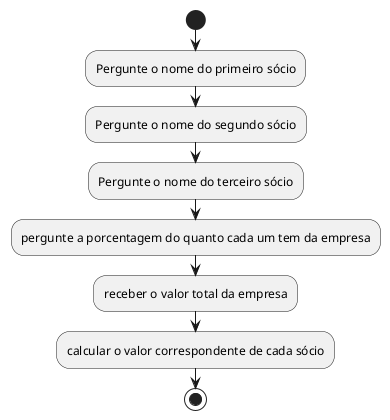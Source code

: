@startuml
start
:Pergunte o nome do primeiro sócio;
:Pergunte o nome do segundo sócio;
:Pergunte o nome do terceiro sócio;
:pergunte a porcentagem do quanto cada um tem da empresa;
:receber o valor total da empresa;
:calcular o valor correspondente de cada sócio;
stop
@enduml